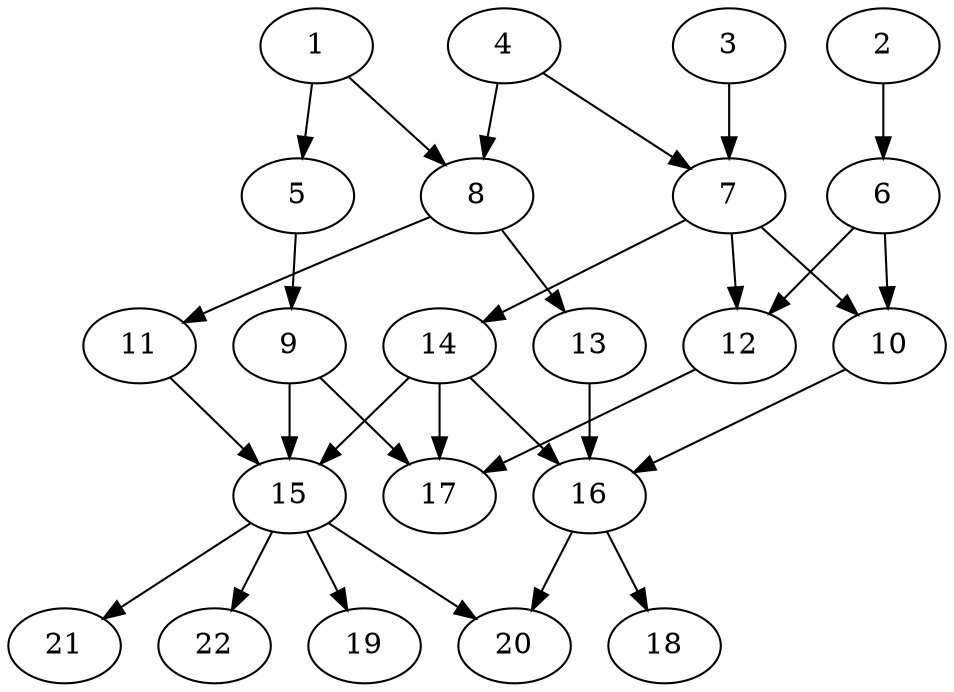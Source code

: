 // DAG (tier=2-normal, mode=data, n=22, ccr=0.416, fat=0.523, density=0.543, regular=0.581, jump=0.124, mindata=2097152, maxdata=16777216)
// DAG automatically generated by daggen at Sun Aug 24 16:33:34 2025
// /home/ermia/Project/Environments/daggen/bin/daggen --dot --ccr 0.416 --fat 0.523 --regular 0.581 --density 0.543 --jump 0.124 --mindata 2097152 --maxdata 16777216 -n 22 
digraph G {
  1 [size="663142448094305583104", alpha="0.08", expect_size="331571224047152791552"]
  1 -> 5 [size ="608360776859648"]
  1 -> 8 [size ="608360776859648"]
  2 [size="1043822202600291200", alpha="0.15", expect_size="521911101300145600"]
  2 -> 6 [size ="555552711114752"]
  3 [size="22557019596392148", alpha="0.17", expect_size="11278509798196074"]
  3 -> 7 [size ="941832775139328"]
  4 [size="421664435041896235008", alpha="0.04", expect_size="210832217520948117504"]
  4 -> 7 [size ="449850252460032"]
  4 -> 8 [size ="449850252460032"]
  5 [size="12084995852971636", alpha="0.19", expect_size="6042497926485818"]
  5 -> 9 [size ="236971674828800"]
  6 [size="290838646790780672", alpha="0.12", expect_size="145419323395390336"]
  6 -> 10 [size ="158952453046272"]
  6 -> 12 [size ="158952453046272"]
  7 [size="1532834943584908544", alpha="0.05", expect_size="766417471792454272"]
  7 -> 10 [size ="1589433388236800"]
  7 -> 12 [size ="1589433388236800"]
  7 -> 14 [size ="1589433388236800"]
  8 [size="63153193517395152", alpha="0.10", expect_size="31576596758697576"]
  8 -> 11 [size ="62656937459712"]
  8 -> 13 [size ="62656937459712"]
  9 [size="1175700486907108524032", alpha="0.00", expect_size="587850243453554262016"]
  9 -> 15 [size ="891157471035392"]
  9 -> 17 [size ="891157471035392"]
  10 [size="950868929159834370048", alpha="0.02", expect_size="475434464579917185024"]
  10 -> 16 [size ="773577372598272"]
  11 [size="84361139280107488", alpha="0.06", expect_size="42180569640053744"]
  11 -> 15 [size ="2081691870953472"]
  12 [size="282267367484931702784", alpha="0.11", expect_size="141133683742465851392"]
  12 -> 17 [size ="344241930764288"]
  13 [size="72979293419427856384", alpha="0.06", expect_size="36489646709713928192"]
  13 -> 16 [size ="139708583641088"]
  14 [size="613064403138446884864", alpha="0.05", expect_size="306532201569223442432"]
  14 -> 15 [size ="577334335766528"]
  14 -> 16 [size ="577334335766528"]
  14 -> 17 [size ="577334335766528"]
  15 [size="172345045318283424", alpha="0.08", expect_size="86172522659141712"]
  15 -> 19 [size ="441534591795200"]
  15 -> 20 [size ="441534591795200"]
  15 -> 21 [size ="441534591795200"]
  15 -> 22 [size ="441534591795200"]
  16 [size="12391479172571042", alpha="0.17", expect_size="6195739586285521"]
  16 -> 18 [size ="318827711692800"]
  16 -> 20 [size ="318827711692800"]
  17 [size="806742326504014741504", alpha="0.00", expect_size="403371163252007370752"]
  18 [size="1283319277899477760", alpha="0.09", expect_size="641659638949738880"]
  19 [size="134137213468253618176", alpha="0.10", expect_size="67068606734126809088"]
  20 [size="808873979684245733376", alpha="0.13", expect_size="404436989842122866688"]
  21 [size="4449239860404952", alpha="0.11", expect_size="2224619930202476"]
  22 [size="2923925042867839488", alpha="0.01", expect_size="1461962521433919744"]
}